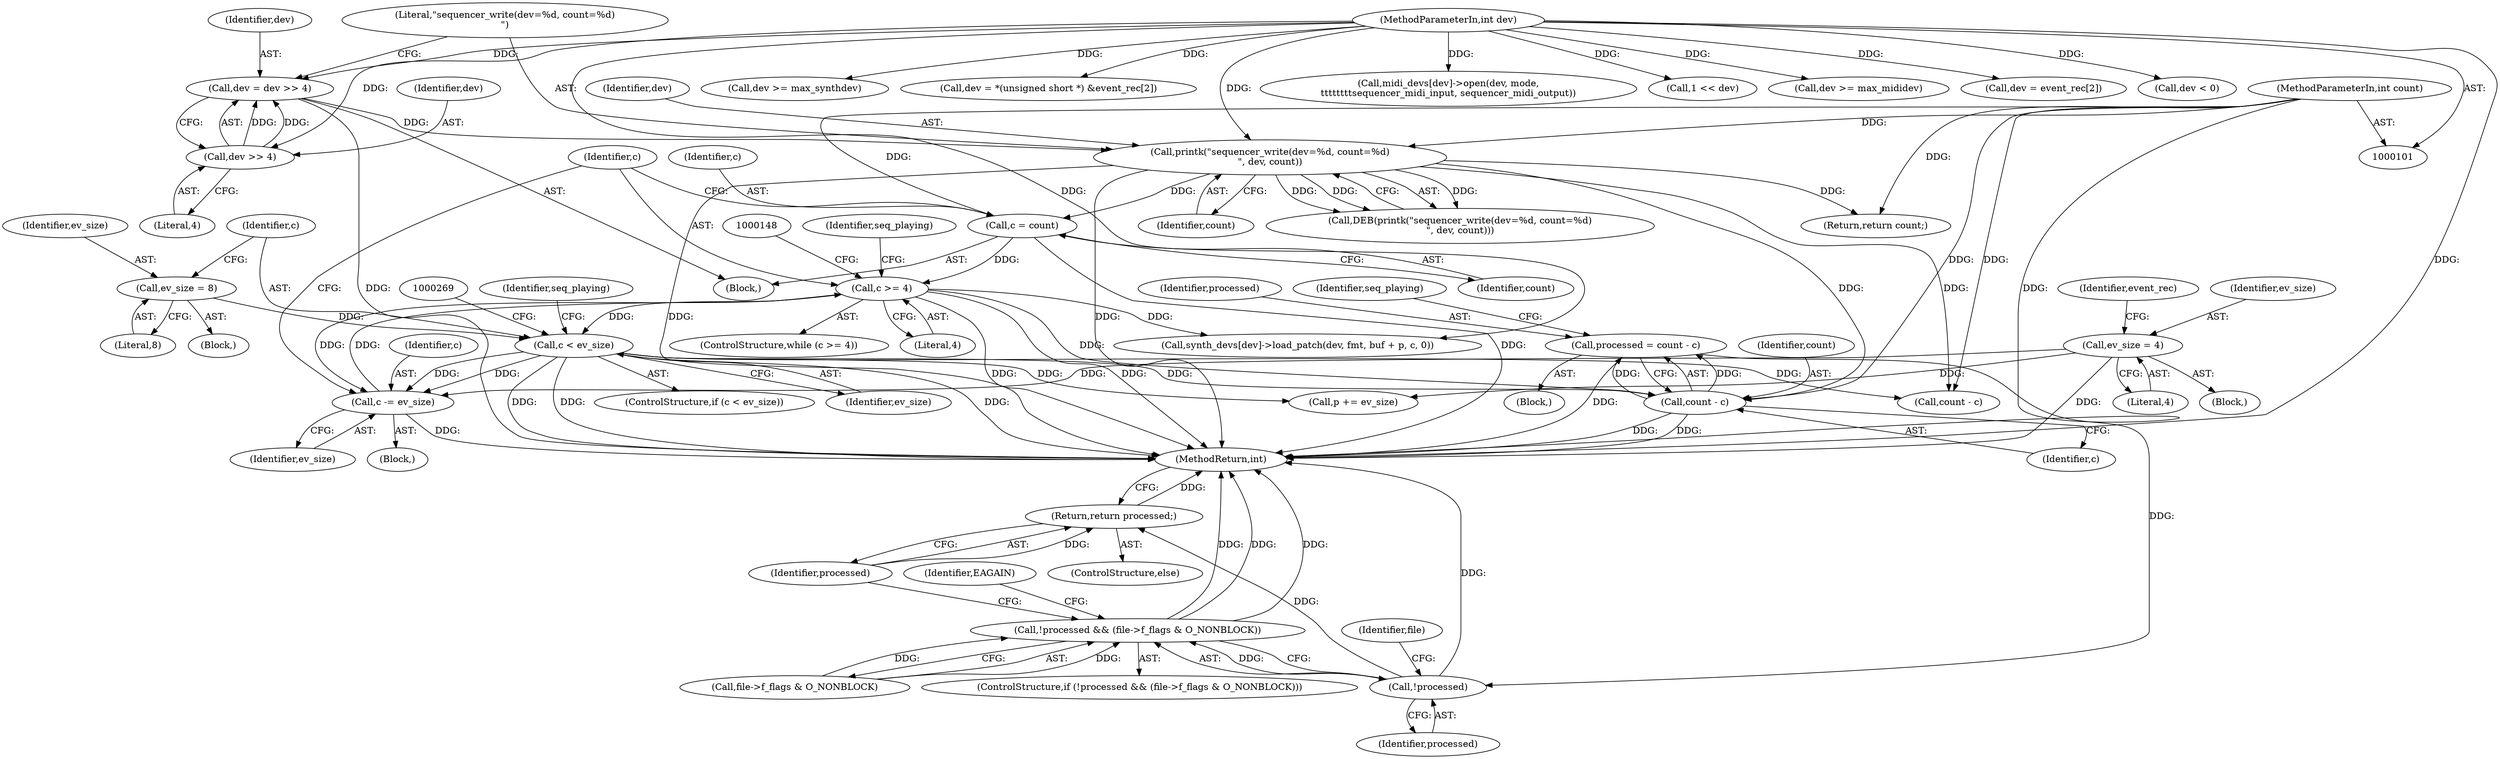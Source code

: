 digraph "0_linux_b769f49463711205d57286e64cf535ed4daf59e9_1@integer" {
"1000378" [label="(Call,processed = count - c)"];
"1000380" [label="(Call,count - c)"];
"1000105" [label="(MethodParameterIn,int count)"];
"1000126" [label="(Call,printk(\"sequencer_write(dev=%d, count=%d)\n\", dev, count))"];
"1000120" [label="(Call,dev = dev >> 4)"];
"1000122" [label="(Call,dev >> 4)"];
"1000102" [label="(MethodParameterIn,int dev)"];
"1000141" [label="(Call,c >= 4)"];
"1000405" [label="(Call,c -= ev_size)"];
"1000292" [label="(Call,ev_size = 4)"];
"1000254" [label="(Call,c < ev_size)"];
"1000250" [label="(Call,ev_size = 8)"];
"1000137" [label="(Call,c = count)"];
"1000389" [label="(Call,!processed)"];
"1000388" [label="(Call,!processed && (file->f_flags & O_NONBLOCK))"];
"1000400" [label="(Return,return processed;)"];
"1000381" [label="(Identifier,count)"];
"1000391" [label="(Call,file->f_flags & O_NONBLOCK)"];
"1000141" [label="(Call,c >= 4)"];
"1000294" [label="(Literal,4)"];
"1000142" [label="(Identifier,c)"];
"1000283" [label="(Block,)"];
"1000237" [label="(Block,)"];
"1000105" [label="(MethodParameterIn,int count)"];
"1000140" [label="(ControlStructure,while (c >= 4))"];
"1000183" [label="(Call,dev >= max_synthdev)"];
"1000138" [label="(Identifier,c)"];
"1000168" [label="(Call,dev = *(unsigned short *) &event_rec[2])"];
"1000123" [label="(Identifier,dev)"];
"1000387" [label="(ControlStructure,if (!processed && (file->f_flags & O_NONBLOCK)))"];
"1000405" [label="(Call,c -= ev_size)"];
"1000251" [label="(Identifier,ev_size)"];
"1000400" [label="(Return,return processed;)"];
"1000253" [label="(ControlStructure,if (c < ev_size))"];
"1000129" [label="(Identifier,count)"];
"1000254" [label="(Call,c < ev_size)"];
"1000349" [label="(Call,midi_devs[dev]->open(dev, mode,\n\t\t\t\t\t\t\t\tsequencer_midi_input, sequencer_midi_output))"];
"1000106" [label="(Block,)"];
"1000406" [label="(Identifier,c)"];
"1000415" [label="(MethodReturn,int)"];
"1000382" [label="(Identifier,c)"];
"1000198" [label="(Call,1 << dev)"];
"1000378" [label="(Call,processed = count - c)"];
"1000260" [label="(Identifier,seq_playing)"];
"1000252" [label="(Literal,8)"];
"1000401" [label="(Identifier,processed)"];
"1000413" [label="(Return,return count;)"];
"1000407" [label="(Identifier,ev_size)"];
"1000298" [label="(Identifier,event_rec)"];
"1000376" [label="(Block,)"];
"1000122" [label="(Call,dev >> 4)"];
"1000128" [label="(Identifier,dev)"];
"1000292" [label="(Call,ev_size = 4)"];
"1000126" [label="(Call,printk(\"sequencer_write(dev=%d, count=%d)\n\", dev, count))"];
"1000398" [label="(Identifier,EAGAIN)"];
"1000102" [label="(MethodParameterIn,int dev)"];
"1000263" [label="(Call,count - c)"];
"1000125" [label="(Call,DEB(printk(\"sequencer_write(dev=%d, count=%d)\n\", dev, count)))"];
"1000329" [label="(Call,dev >= max_mididev)"];
"1000139" [label="(Identifier,count)"];
"1000120" [label="(Call,dev = dev >> 4)"];
"1000137" [label="(Call,c = count)"];
"1000127" [label="(Literal,\"sequencer_write(dev=%d, count=%d)\n\")"];
"1000393" [label="(Identifier,file)"];
"1000217" [label="(Call,synth_devs[dev]->load_patch(dev, fmt, buf + p, c, 0))"];
"1000390" [label="(Identifier,processed)"];
"1000399" [label="(ControlStructure,else)"];
"1000322" [label="(Call,dev = event_rec[2])"];
"1000410" [label="(Identifier,seq_playing)"];
"1000256" [label="(Identifier,ev_size)"];
"1000380" [label="(Call,count - c)"];
"1000255" [label="(Identifier,c)"];
"1000389" [label="(Call,!processed)"];
"1000143" [label="(Literal,4)"];
"1000250" [label="(Call,ev_size = 8)"];
"1000388" [label="(Call,!processed && (file->f_flags & O_NONBLOCK))"];
"1000121" [label="(Identifier,dev)"];
"1000402" [label="(Call,p += ev_size)"];
"1000385" [label="(Identifier,seq_playing)"];
"1000179" [label="(Call,dev < 0)"];
"1000379" [label="(Identifier,processed)"];
"1000124" [label="(Literal,4)"];
"1000293" [label="(Identifier,ev_size)"];
"1000144" [label="(Block,)"];
"1000378" -> "1000376"  [label="AST: "];
"1000378" -> "1000380"  [label="CFG: "];
"1000379" -> "1000378"  [label="AST: "];
"1000380" -> "1000378"  [label="AST: "];
"1000385" -> "1000378"  [label="CFG: "];
"1000378" -> "1000415"  [label="DDG: "];
"1000380" -> "1000378"  [label="DDG: "];
"1000380" -> "1000378"  [label="DDG: "];
"1000378" -> "1000389"  [label="DDG: "];
"1000380" -> "1000382"  [label="CFG: "];
"1000381" -> "1000380"  [label="AST: "];
"1000382" -> "1000380"  [label="AST: "];
"1000380" -> "1000415"  [label="DDG: "];
"1000380" -> "1000415"  [label="DDG: "];
"1000105" -> "1000380"  [label="DDG: "];
"1000126" -> "1000380"  [label="DDG: "];
"1000141" -> "1000380"  [label="DDG: "];
"1000254" -> "1000380"  [label="DDG: "];
"1000105" -> "1000101"  [label="AST: "];
"1000105" -> "1000415"  [label="DDG: "];
"1000105" -> "1000126"  [label="DDG: "];
"1000105" -> "1000137"  [label="DDG: "];
"1000105" -> "1000263"  [label="DDG: "];
"1000105" -> "1000413"  [label="DDG: "];
"1000126" -> "1000125"  [label="AST: "];
"1000126" -> "1000129"  [label="CFG: "];
"1000127" -> "1000126"  [label="AST: "];
"1000128" -> "1000126"  [label="AST: "];
"1000129" -> "1000126"  [label="AST: "];
"1000125" -> "1000126"  [label="CFG: "];
"1000126" -> "1000415"  [label="DDG: "];
"1000126" -> "1000415"  [label="DDG: "];
"1000126" -> "1000125"  [label="DDG: "];
"1000126" -> "1000125"  [label="DDG: "];
"1000126" -> "1000125"  [label="DDG: "];
"1000120" -> "1000126"  [label="DDG: "];
"1000102" -> "1000126"  [label="DDG: "];
"1000126" -> "1000137"  [label="DDG: "];
"1000126" -> "1000263"  [label="DDG: "];
"1000126" -> "1000413"  [label="DDG: "];
"1000120" -> "1000106"  [label="AST: "];
"1000120" -> "1000122"  [label="CFG: "];
"1000121" -> "1000120"  [label="AST: "];
"1000122" -> "1000120"  [label="AST: "];
"1000127" -> "1000120"  [label="CFG: "];
"1000120" -> "1000415"  [label="DDG: "];
"1000122" -> "1000120"  [label="DDG: "];
"1000122" -> "1000120"  [label="DDG: "];
"1000102" -> "1000120"  [label="DDG: "];
"1000122" -> "1000124"  [label="CFG: "];
"1000123" -> "1000122"  [label="AST: "];
"1000124" -> "1000122"  [label="AST: "];
"1000102" -> "1000122"  [label="DDG: "];
"1000102" -> "1000101"  [label="AST: "];
"1000102" -> "1000415"  [label="DDG: "];
"1000102" -> "1000168"  [label="DDG: "];
"1000102" -> "1000179"  [label="DDG: "];
"1000102" -> "1000183"  [label="DDG: "];
"1000102" -> "1000198"  [label="DDG: "];
"1000102" -> "1000217"  [label="DDG: "];
"1000102" -> "1000322"  [label="DDG: "];
"1000102" -> "1000329"  [label="DDG: "];
"1000102" -> "1000349"  [label="DDG: "];
"1000141" -> "1000140"  [label="AST: "];
"1000141" -> "1000143"  [label="CFG: "];
"1000142" -> "1000141"  [label="AST: "];
"1000143" -> "1000141"  [label="AST: "];
"1000148" -> "1000141"  [label="CFG: "];
"1000410" -> "1000141"  [label="CFG: "];
"1000141" -> "1000415"  [label="DDG: "];
"1000141" -> "1000415"  [label="DDG: "];
"1000405" -> "1000141"  [label="DDG: "];
"1000137" -> "1000141"  [label="DDG: "];
"1000141" -> "1000217"  [label="DDG: "];
"1000141" -> "1000254"  [label="DDG: "];
"1000141" -> "1000405"  [label="DDG: "];
"1000405" -> "1000144"  [label="AST: "];
"1000405" -> "1000407"  [label="CFG: "];
"1000406" -> "1000405"  [label="AST: "];
"1000407" -> "1000405"  [label="AST: "];
"1000142" -> "1000405"  [label="CFG: "];
"1000405" -> "1000415"  [label="DDG: "];
"1000292" -> "1000405"  [label="DDG: "];
"1000254" -> "1000405"  [label="DDG: "];
"1000254" -> "1000405"  [label="DDG: "];
"1000292" -> "1000283"  [label="AST: "];
"1000292" -> "1000294"  [label="CFG: "];
"1000293" -> "1000292"  [label="AST: "];
"1000294" -> "1000292"  [label="AST: "];
"1000298" -> "1000292"  [label="CFG: "];
"1000292" -> "1000415"  [label="DDG: "];
"1000292" -> "1000402"  [label="DDG: "];
"1000254" -> "1000253"  [label="AST: "];
"1000254" -> "1000256"  [label="CFG: "];
"1000255" -> "1000254"  [label="AST: "];
"1000256" -> "1000254"  [label="AST: "];
"1000260" -> "1000254"  [label="CFG: "];
"1000269" -> "1000254"  [label="CFG: "];
"1000254" -> "1000415"  [label="DDG: "];
"1000254" -> "1000415"  [label="DDG: "];
"1000254" -> "1000415"  [label="DDG: "];
"1000250" -> "1000254"  [label="DDG: "];
"1000254" -> "1000263"  [label="DDG: "];
"1000254" -> "1000402"  [label="DDG: "];
"1000250" -> "1000237"  [label="AST: "];
"1000250" -> "1000252"  [label="CFG: "];
"1000251" -> "1000250"  [label="AST: "];
"1000252" -> "1000250"  [label="AST: "];
"1000255" -> "1000250"  [label="CFG: "];
"1000137" -> "1000106"  [label="AST: "];
"1000137" -> "1000139"  [label="CFG: "];
"1000138" -> "1000137"  [label="AST: "];
"1000139" -> "1000137"  [label="AST: "];
"1000142" -> "1000137"  [label="CFG: "];
"1000137" -> "1000415"  [label="DDG: "];
"1000389" -> "1000388"  [label="AST: "];
"1000389" -> "1000390"  [label="CFG: "];
"1000390" -> "1000389"  [label="AST: "];
"1000393" -> "1000389"  [label="CFG: "];
"1000388" -> "1000389"  [label="CFG: "];
"1000389" -> "1000415"  [label="DDG: "];
"1000389" -> "1000388"  [label="DDG: "];
"1000389" -> "1000400"  [label="DDG: "];
"1000388" -> "1000387"  [label="AST: "];
"1000388" -> "1000391"  [label="CFG: "];
"1000391" -> "1000388"  [label="AST: "];
"1000398" -> "1000388"  [label="CFG: "];
"1000401" -> "1000388"  [label="CFG: "];
"1000388" -> "1000415"  [label="DDG: "];
"1000388" -> "1000415"  [label="DDG: "];
"1000388" -> "1000415"  [label="DDG: "];
"1000391" -> "1000388"  [label="DDG: "];
"1000391" -> "1000388"  [label="DDG: "];
"1000400" -> "1000399"  [label="AST: "];
"1000400" -> "1000401"  [label="CFG: "];
"1000401" -> "1000400"  [label="AST: "];
"1000415" -> "1000400"  [label="CFG: "];
"1000400" -> "1000415"  [label="DDG: "];
"1000401" -> "1000400"  [label="DDG: "];
}
